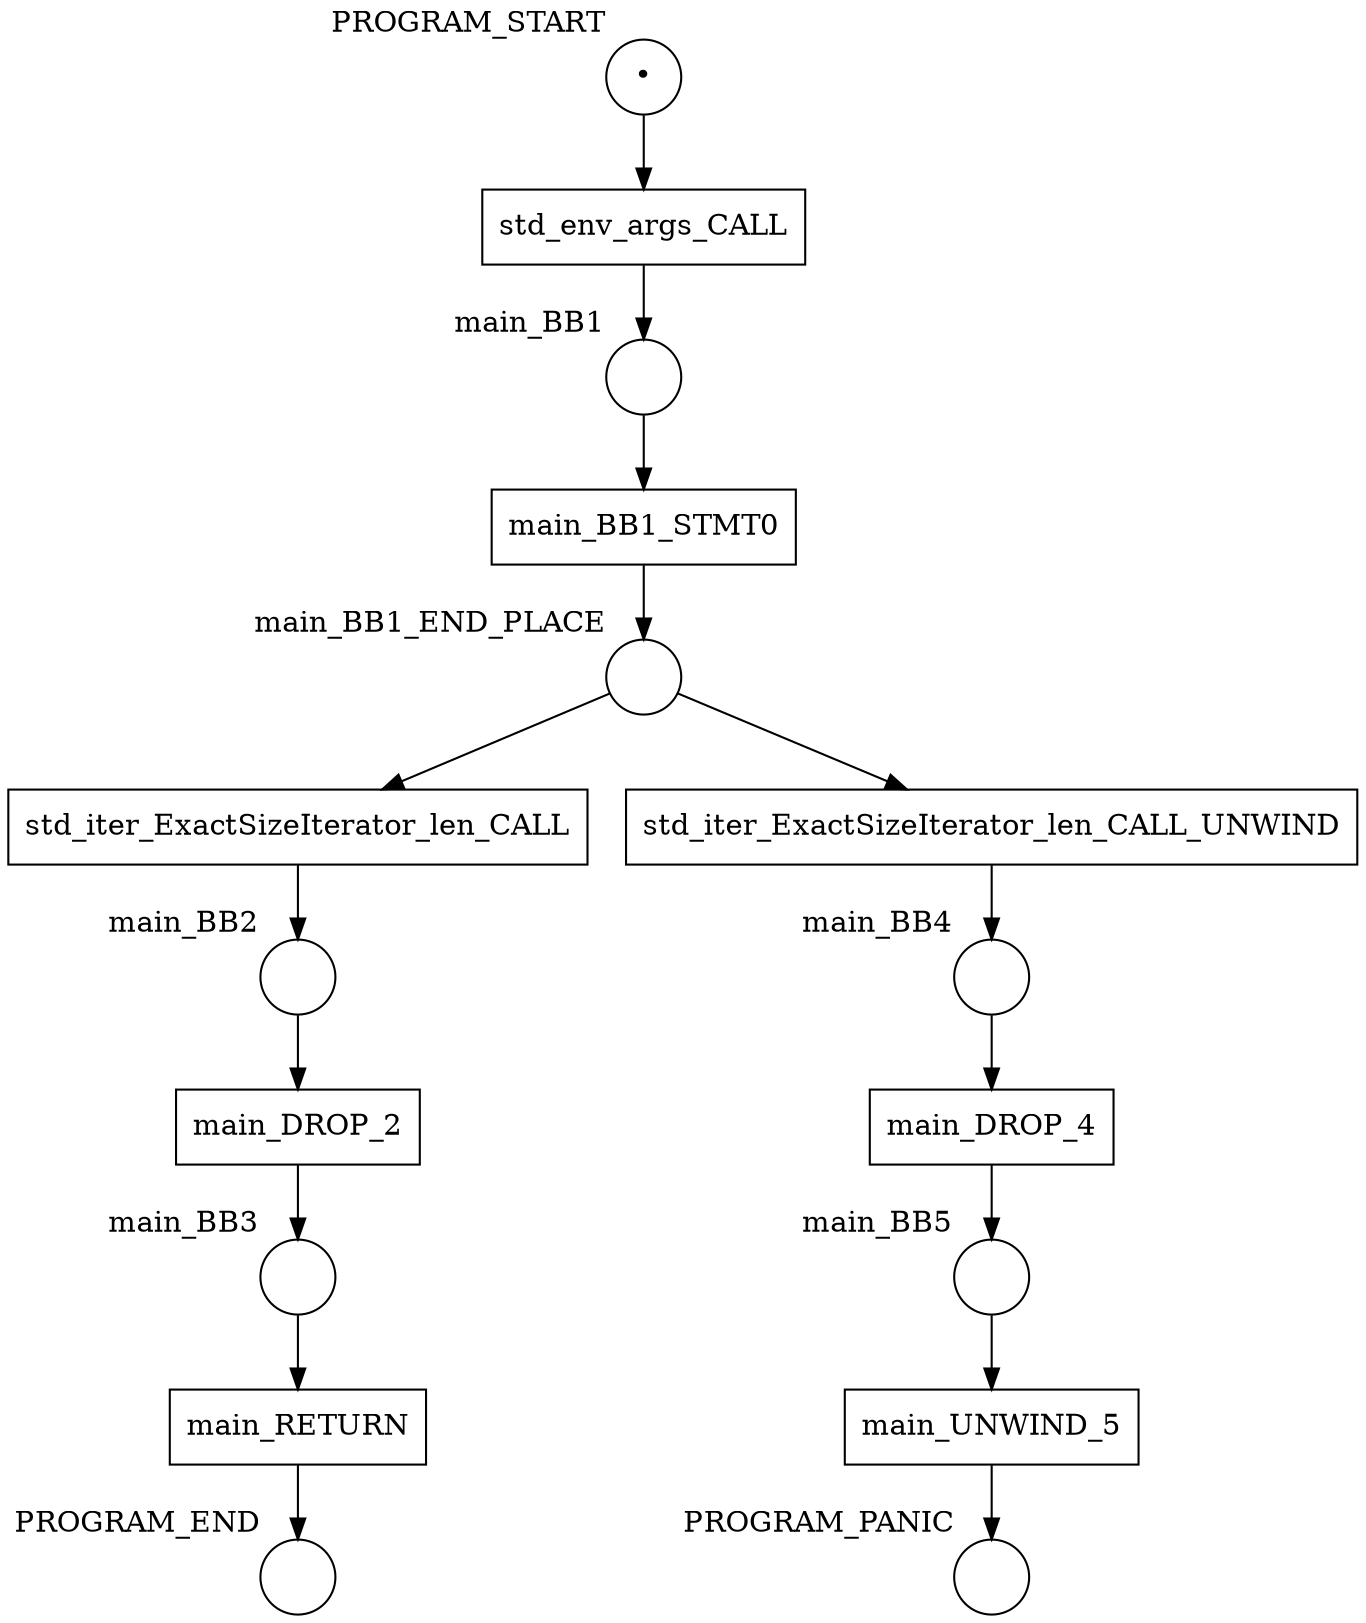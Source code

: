 digraph petrinet {
    PROGRAM_END [shape="circle" xlabel="PROGRAM_END" label=""];
    PROGRAM_PANIC [shape="circle" xlabel="PROGRAM_PANIC" label=""];
    PROGRAM_START [shape="circle" xlabel="PROGRAM_START" label="•"];
    main_BB1 [shape="circle" xlabel="main_BB1" label=""];
    main_BB1_END_PLACE [shape="circle" xlabel="main_BB1_END_PLACE" label=""];
    main_BB2 [shape="circle" xlabel="main_BB2" label=""];
    main_BB3 [shape="circle" xlabel="main_BB3" label=""];
    main_BB4 [shape="circle" xlabel="main_BB4" label=""];
    main_BB5 [shape="circle" xlabel="main_BB5" label=""];
    main_BB1_STMT0 [shape="box" xlabel="" label="main_BB1_STMT0"];
    main_DROP_2 [shape="box" xlabel="" label="main_DROP_2"];
    main_DROP_4 [shape="box" xlabel="" label="main_DROP_4"];
    main_RETURN [shape="box" xlabel="" label="main_RETURN"];
    main_UNWIND_5 [shape="box" xlabel="" label="main_UNWIND_5"];
    std_env_args_CALL [shape="box" xlabel="" label="std_env_args_CALL"];
    std_iter_ExactSizeIterator_len_CALL [shape="box" xlabel="" label="std_iter_ExactSizeIterator_len_CALL"];
    std_iter_ExactSizeIterator_len_CALL_UNWIND [shape="box" xlabel="" label="std_iter_ExactSizeIterator_len_CALL_UNWIND"];
    PROGRAM_START -> std_env_args_CALL;
    main_BB1 -> main_BB1_STMT0;
    main_BB1_END_PLACE -> std_iter_ExactSizeIterator_len_CALL;
    main_BB1_END_PLACE -> std_iter_ExactSizeIterator_len_CALL_UNWIND;
    main_BB2 -> main_DROP_2;
    main_BB3 -> main_RETURN;
    main_BB4 -> main_DROP_4;
    main_BB5 -> main_UNWIND_5;
    main_BB1_STMT0 -> main_BB1_END_PLACE;
    main_DROP_2 -> main_BB3;
    main_DROP_4 -> main_BB5;
    main_RETURN -> PROGRAM_END;
    main_UNWIND_5 -> PROGRAM_PANIC;
    std_env_args_CALL -> main_BB1;
    std_iter_ExactSizeIterator_len_CALL -> main_BB2;
    std_iter_ExactSizeIterator_len_CALL_UNWIND -> main_BB4;
}
